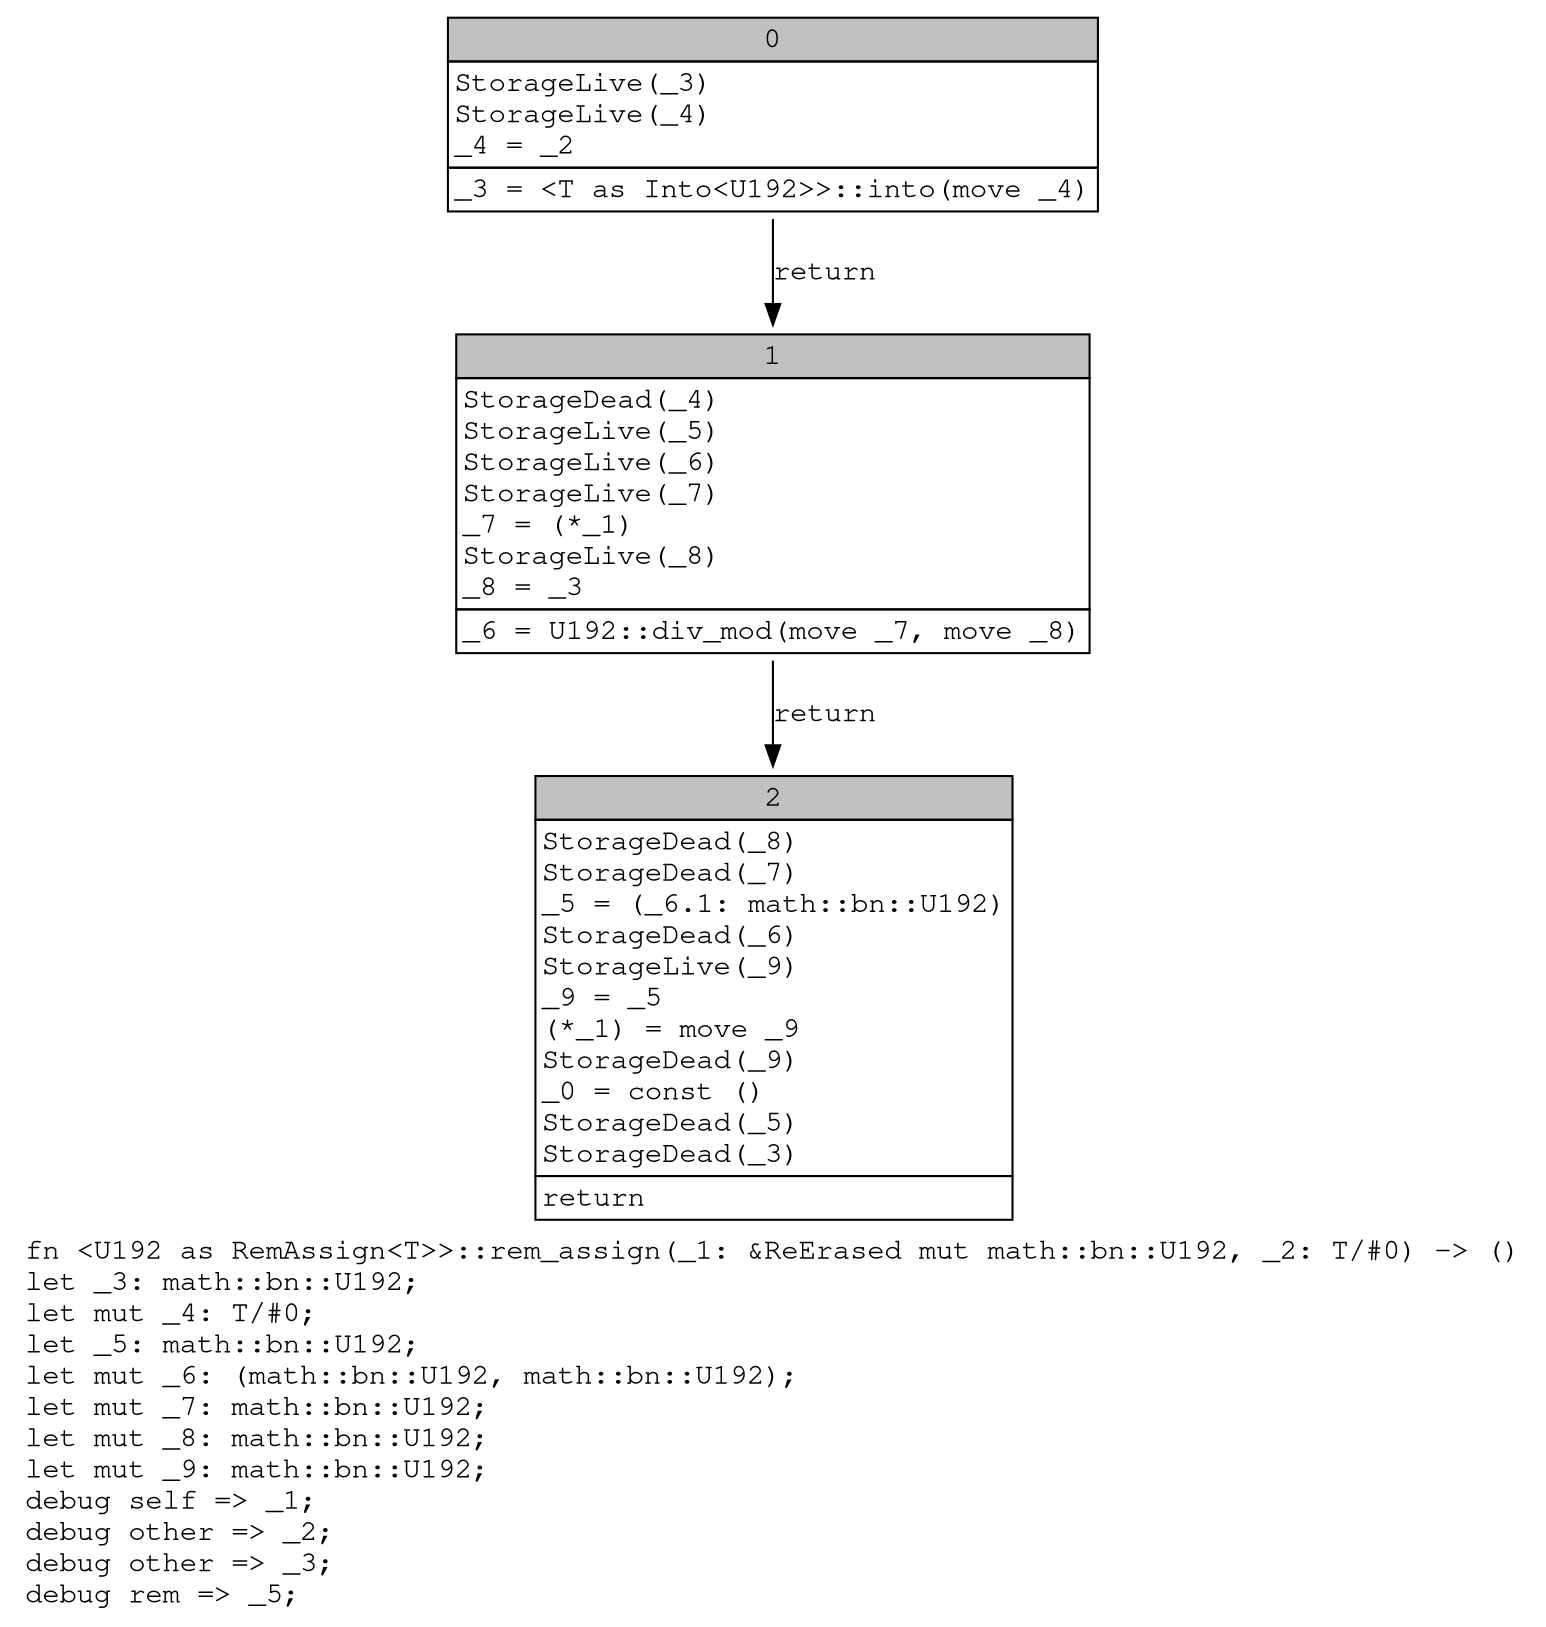 digraph Mir_0_14622 {
    graph [fontname="Courier, monospace"];
    node [fontname="Courier, monospace"];
    edge [fontname="Courier, monospace"];
    label=<fn &lt;U192 as RemAssign&lt;T&gt;&gt;::rem_assign(_1: &amp;ReErased mut math::bn::U192, _2: T/#0) -&gt; ()<br align="left"/>let _3: math::bn::U192;<br align="left"/>let mut _4: T/#0;<br align="left"/>let _5: math::bn::U192;<br align="left"/>let mut _6: (math::bn::U192, math::bn::U192);<br align="left"/>let mut _7: math::bn::U192;<br align="left"/>let mut _8: math::bn::U192;<br align="left"/>let mut _9: math::bn::U192;<br align="left"/>debug self =&gt; _1;<br align="left"/>debug other =&gt; _2;<br align="left"/>debug other =&gt; _3;<br align="left"/>debug rem =&gt; _5;<br align="left"/>>;
    bb0__0_14622 [shape="none", label=<<table border="0" cellborder="1" cellspacing="0"><tr><td bgcolor="gray" align="center" colspan="1">0</td></tr><tr><td align="left" balign="left">StorageLive(_3)<br/>StorageLive(_4)<br/>_4 = _2<br/></td></tr><tr><td align="left">_3 = &lt;T as Into&lt;U192&gt;&gt;::into(move _4)</td></tr></table>>];
    bb1__0_14622 [shape="none", label=<<table border="0" cellborder="1" cellspacing="0"><tr><td bgcolor="gray" align="center" colspan="1">1</td></tr><tr><td align="left" balign="left">StorageDead(_4)<br/>StorageLive(_5)<br/>StorageLive(_6)<br/>StorageLive(_7)<br/>_7 = (*_1)<br/>StorageLive(_8)<br/>_8 = _3<br/></td></tr><tr><td align="left">_6 = U192::div_mod(move _7, move _8)</td></tr></table>>];
    bb2__0_14622 [shape="none", label=<<table border="0" cellborder="1" cellspacing="0"><tr><td bgcolor="gray" align="center" colspan="1">2</td></tr><tr><td align="left" balign="left">StorageDead(_8)<br/>StorageDead(_7)<br/>_5 = (_6.1: math::bn::U192)<br/>StorageDead(_6)<br/>StorageLive(_9)<br/>_9 = _5<br/>(*_1) = move _9<br/>StorageDead(_9)<br/>_0 = const ()<br/>StorageDead(_5)<br/>StorageDead(_3)<br/></td></tr><tr><td align="left">return</td></tr></table>>];
    bb0__0_14622 -> bb1__0_14622 [label="return"];
    bb1__0_14622 -> bb2__0_14622 [label="return"];
}
